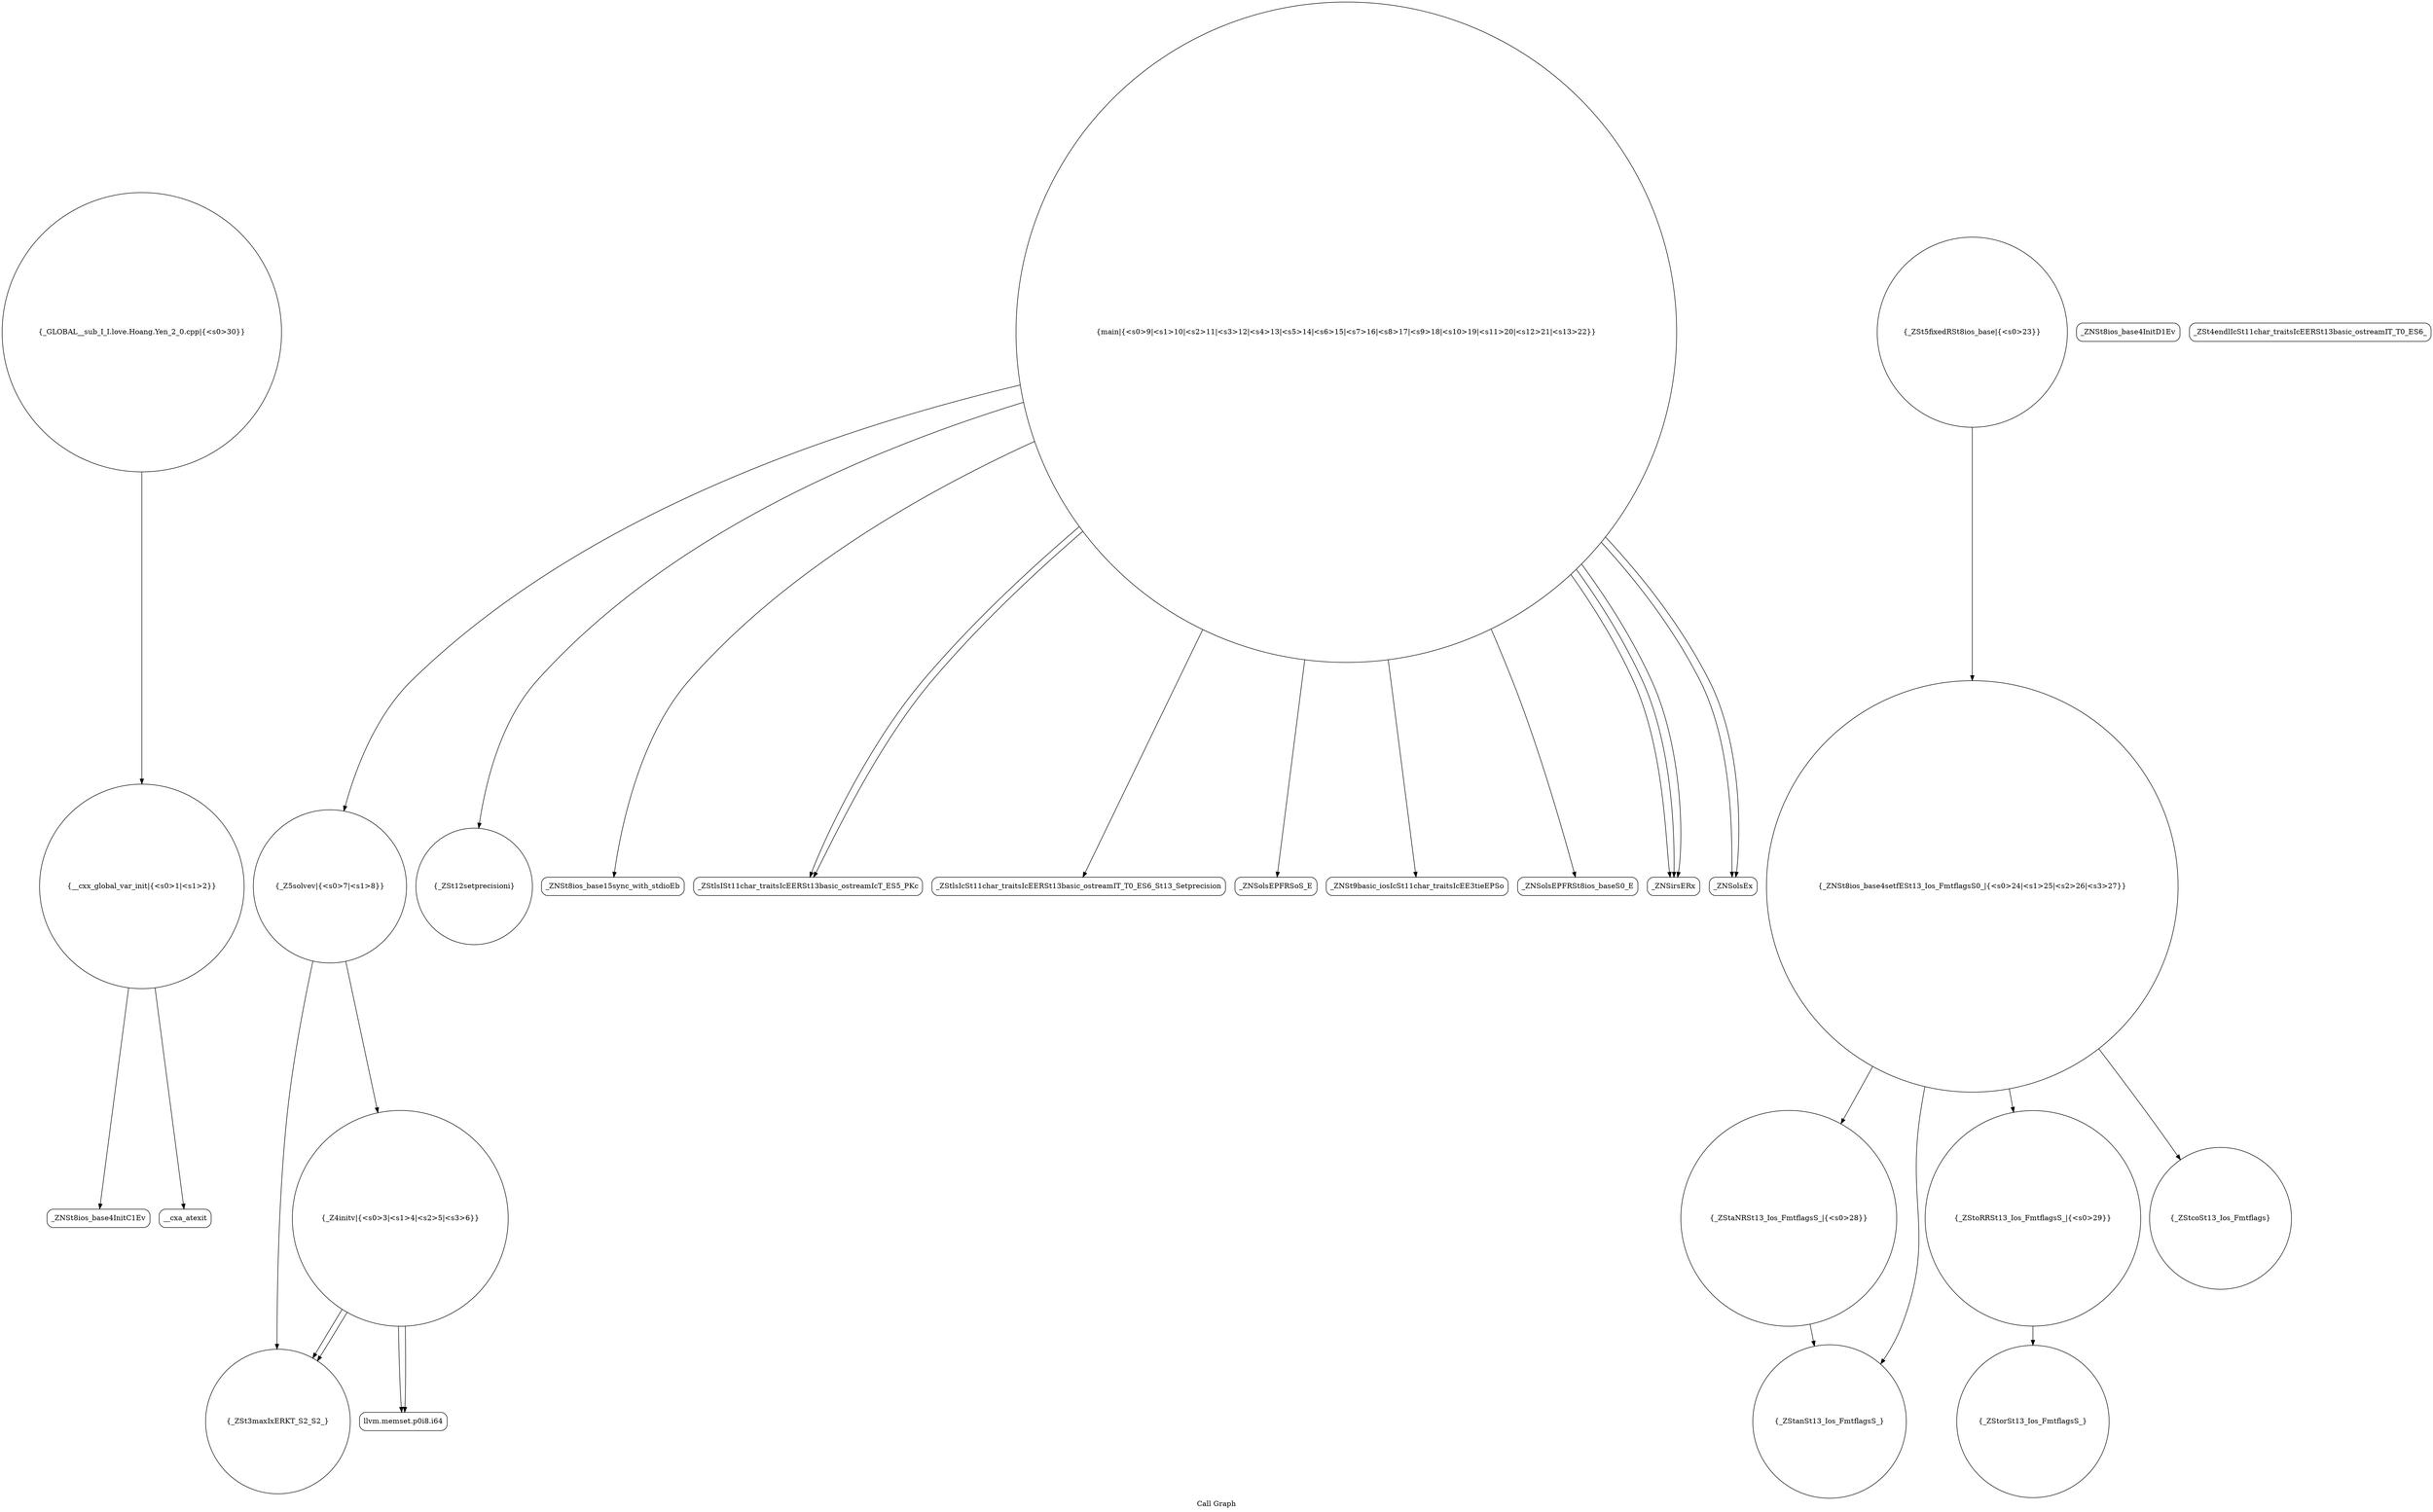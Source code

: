 digraph "Call Graph" {
	label="Call Graph";

	Node0x55f0e7f257e0 [shape=record,shape=circle,label="{__cxx_global_var_init|{<s0>1|<s1>2}}"];
	Node0x55f0e7f257e0:s0 -> Node0x55f0e7f25c70[color=black];
	Node0x55f0e7f257e0:s1 -> Node0x55f0e7f25d70[color=black];
	Node0x55f0e7f268f0 [shape=record,shape=circle,label="{_GLOBAL__sub_I_I.love.Hoang.Yen_2_0.cpp|{<s0>30}}"];
	Node0x55f0e7f268f0:s0 -> Node0x55f0e7f257e0[color=black];
	Node0x55f0e7f25f70 [shape=record,shape=circle,label="{_Z5solvev|{<s0>7|<s1>8}}"];
	Node0x55f0e7f25f70:s0 -> Node0x55f0e7f25df0[color=black];
	Node0x55f0e7f25f70:s1 -> Node0x55f0e7f25ef0[color=black];
	Node0x55f0e7f262f0 [shape=record,shape=circle,label="{_ZSt12setprecisioni}"];
	Node0x55f0e7f26670 [shape=record,shape=circle,label="{_ZStaNRSt13_Ios_FmtflagsS_|{<s0>28}}"];
	Node0x55f0e7f26670:s0 -> Node0x55f0e7f267f0[color=black];
	Node0x55f0e7f25cf0 [shape=record,shape=Mrecord,label="{_ZNSt8ios_base4InitD1Ev}"];
	Node0x55f0e7f26070 [shape=record,shape=Mrecord,label="{_ZNSt8ios_base15sync_with_stdioEb}"];
	Node0x55f0e7f263f0 [shape=record,shape=Mrecord,label="{_ZStlsISt11char_traitsIcEERSt13basic_ostreamIcT_ES5_PKc}"];
	Node0x55f0e7f26770 [shape=record,shape=circle,label="{_ZStoRRSt13_Ios_FmtflagsS_|{<s0>29}}"];
	Node0x55f0e7f26770:s0 -> Node0x55f0e7f26870[color=black];
	Node0x55f0e7f25df0 [shape=record,shape=circle,label="{_Z4initv|{<s0>3|<s1>4|<s2>5|<s3>6}}"];
	Node0x55f0e7f25df0:s0 -> Node0x55f0e7f25e70[color=black];
	Node0x55f0e7f25df0:s1 -> Node0x55f0e7f25ef0[color=black];
	Node0x55f0e7f25df0:s2 -> Node0x55f0e7f25e70[color=black];
	Node0x55f0e7f25df0:s3 -> Node0x55f0e7f25ef0[color=black];
	Node0x55f0e7f26170 [shape=record,shape=Mrecord,label="{_ZStlsIcSt11char_traitsIcEERSt13basic_ostreamIT_T0_ES6_St13_Setprecision}"];
	Node0x55f0e7f264f0 [shape=record,shape=Mrecord,label="{_ZNSolsEPFRSoS_E}"];
	Node0x55f0e7f26870 [shape=record,shape=circle,label="{_ZStorSt13_Ios_FmtflagsS_}"];
	Node0x55f0e7f25ef0 [shape=record,shape=circle,label="{_ZSt3maxIxERKT_S2_S2_}"];
	Node0x55f0e7f26270 [shape=record,shape=circle,label="{_ZSt5fixedRSt8ios_base|{<s0>23}}"];
	Node0x55f0e7f26270:s0 -> Node0x55f0e7f265f0[color=black];
	Node0x55f0e7f265f0 [shape=record,shape=circle,label="{_ZNSt8ios_base4setfESt13_Ios_FmtflagsS0_|{<s0>24|<s1>25|<s2>26|<s3>27}}"];
	Node0x55f0e7f265f0:s0 -> Node0x55f0e7f266f0[color=black];
	Node0x55f0e7f265f0:s1 -> Node0x55f0e7f26670[color=black];
	Node0x55f0e7f265f0:s2 -> Node0x55f0e7f267f0[color=black];
	Node0x55f0e7f265f0:s3 -> Node0x55f0e7f26770[color=black];
	Node0x55f0e7f25c70 [shape=record,shape=Mrecord,label="{_ZNSt8ios_base4InitC1Ev}"];
	Node0x55f0e7f25ff0 [shape=record,shape=circle,label="{main|{<s0>9|<s1>10|<s2>11|<s3>12|<s4>13|<s5>14|<s6>15|<s7>16|<s8>17|<s9>18|<s10>19|<s11>20|<s12>21|<s13>22}}"];
	Node0x55f0e7f25ff0:s0 -> Node0x55f0e7f26070[color=black];
	Node0x55f0e7f25ff0:s1 -> Node0x55f0e7f260f0[color=black];
	Node0x55f0e7f25ff0:s2 -> Node0x55f0e7f261f0[color=black];
	Node0x55f0e7f25ff0:s3 -> Node0x55f0e7f262f0[color=black];
	Node0x55f0e7f25ff0:s4 -> Node0x55f0e7f26170[color=black];
	Node0x55f0e7f25ff0:s5 -> Node0x55f0e7f26370[color=black];
	Node0x55f0e7f25ff0:s6 -> Node0x55f0e7f26370[color=black];
	Node0x55f0e7f25ff0:s7 -> Node0x55f0e7f26370[color=black];
	Node0x55f0e7f25ff0:s8 -> Node0x55f0e7f25f70[color=black];
	Node0x55f0e7f25ff0:s9 -> Node0x55f0e7f263f0[color=black];
	Node0x55f0e7f25ff0:s10 -> Node0x55f0e7f26470[color=black];
	Node0x55f0e7f25ff0:s11 -> Node0x55f0e7f263f0[color=black];
	Node0x55f0e7f25ff0:s12 -> Node0x55f0e7f26470[color=black];
	Node0x55f0e7f25ff0:s13 -> Node0x55f0e7f264f0[color=black];
	Node0x55f0e7f26370 [shape=record,shape=Mrecord,label="{_ZNSirsERx}"];
	Node0x55f0e7f266f0 [shape=record,shape=circle,label="{_ZStcoSt13_Ios_Fmtflags}"];
	Node0x55f0e7f25d70 [shape=record,shape=Mrecord,label="{__cxa_atexit}"];
	Node0x55f0e7f260f0 [shape=record,shape=Mrecord,label="{_ZNSt9basic_iosIcSt11char_traitsIcEE3tieEPSo}"];
	Node0x55f0e7f26470 [shape=record,shape=Mrecord,label="{_ZNSolsEx}"];
	Node0x55f0e7f267f0 [shape=record,shape=circle,label="{_ZStanSt13_Ios_FmtflagsS_}"];
	Node0x55f0e7f25e70 [shape=record,shape=Mrecord,label="{llvm.memset.p0i8.i64}"];
	Node0x55f0e7f261f0 [shape=record,shape=Mrecord,label="{_ZNSolsEPFRSt8ios_baseS0_E}"];
	Node0x55f0e7f26570 [shape=record,shape=Mrecord,label="{_ZSt4endlIcSt11char_traitsIcEERSt13basic_ostreamIT_T0_ES6_}"];
}
